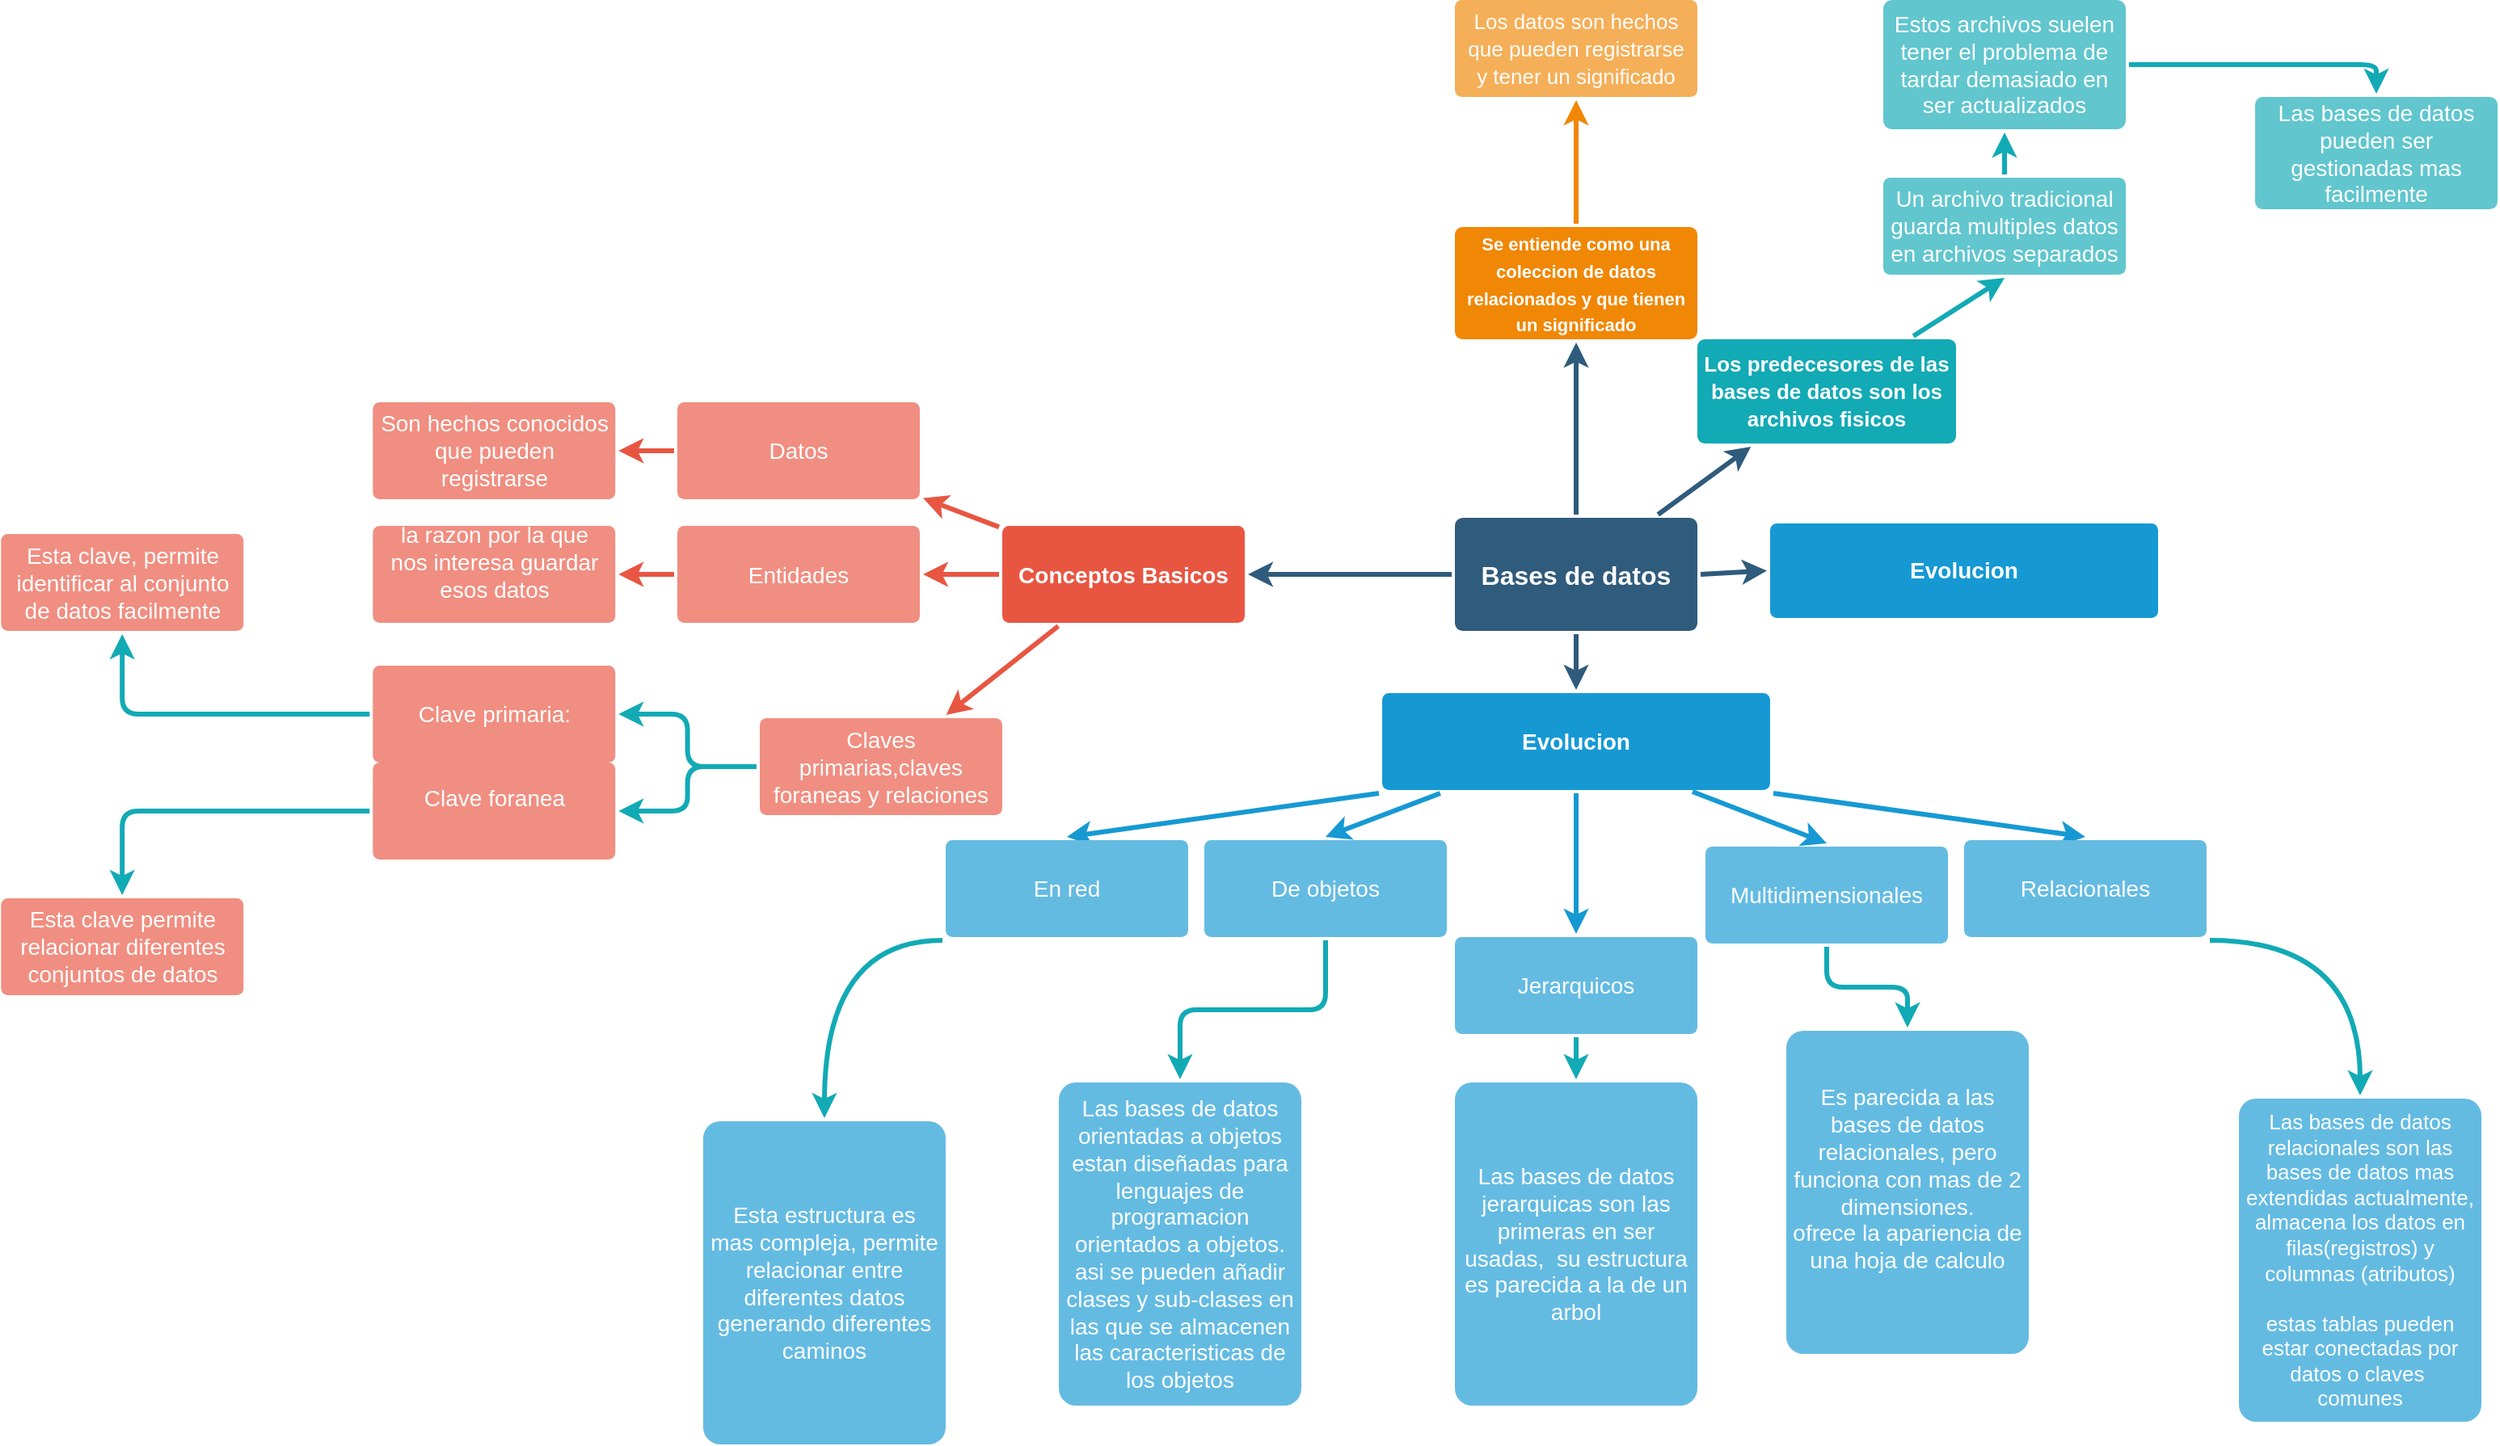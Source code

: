 <mxfile version="15.5.8" type="github">
  <diagram id="6a731a19-8d31-9384-78a2-239565b7b9f0" name="Page-1">
    <mxGraphModel dx="2919" dy="1948" grid="1" gridSize="14" guides="1" tooltips="1" connect="1" arrows="1" fold="1" page="1" pageScale="1" pageWidth="1169" pageHeight="827" background="none" math="0" shadow="0">
      <root>
        <mxCell id="0" />
        <mxCell id="1" parent="0" />
        <mxCell id="1745" value="" style="edgeStyle=none;rounded=0;jumpStyle=none;html=1;shadow=0;labelBackgroundColor=none;startArrow=none;startFill=0;endArrow=classic;endFill=1;jettySize=auto;orthogonalLoop=1;strokeColor=#2F5B7C;strokeWidth=3;fontFamily=Helvetica;fontSize=16;fontColor=#23445D;spacing=5;" parent="1" source="1749" target="1764" edge="1">
          <mxGeometry relative="1" as="geometry" />
        </mxCell>
        <mxCell id="1746" value="" style="edgeStyle=none;rounded=0;jumpStyle=none;html=1;shadow=0;labelBackgroundColor=none;startArrow=none;startFill=0;endArrow=classic;endFill=1;jettySize=auto;orthogonalLoop=1;strokeColor=#2F5B7C;strokeWidth=3;fontFamily=Helvetica;fontSize=16;fontColor=#23445D;spacing=5;" parent="1" source="1749" target="1771" edge="1">
          <mxGeometry relative="1" as="geometry" />
        </mxCell>
        <mxCell id="1747" value="" style="edgeStyle=none;rounded=0;jumpStyle=none;html=1;shadow=0;labelBackgroundColor=none;startArrow=none;startFill=0;endArrow=classic;endFill=1;jettySize=auto;orthogonalLoop=1;strokeColor=#2F5B7C;strokeWidth=3;fontFamily=Helvetica;fontSize=16;fontColor=#23445D;spacing=5;" parent="1" source="1749" target="1760" edge="1">
          <mxGeometry relative="1" as="geometry" />
        </mxCell>
        <mxCell id="1748" value="" style="edgeStyle=none;rounded=0;jumpStyle=none;html=1;shadow=0;labelBackgroundColor=none;startArrow=none;startFill=0;endArrow=classic;endFill=1;jettySize=auto;orthogonalLoop=1;strokeColor=#2F5B7C;strokeWidth=3;fontFamily=Helvetica;fontSize=16;fontColor=#23445D;spacing=5;" parent="1" source="1749" target="1753" edge="1">
          <mxGeometry relative="1" as="geometry" />
        </mxCell>
        <mxCell id="1749" value="Bases de datos" style="rounded=1;whiteSpace=wrap;html=1;shadow=0;labelBackgroundColor=none;strokeColor=none;strokeWidth=3;fillColor=#2F5B7C;fontFamily=Helvetica;fontSize=16;fontColor=#FFFFFF;align=center;fontStyle=1;spacing=5;arcSize=7;perimeterSpacing=2;" parent="1" vertex="1">
          <mxGeometry x="495" y="380.5" width="150" height="70" as="geometry" />
        </mxCell>
        <mxCell id="1750" value="" style="edgeStyle=none;rounded=1;jumpStyle=none;html=1;shadow=0;labelBackgroundColor=none;startArrow=none;startFill=0;jettySize=auto;orthogonalLoop=1;strokeColor=#E85642;strokeWidth=3;fontFamily=Helvetica;fontSize=14;fontColor=#FFFFFF;spacing=5;fontStyle=1;fillColor=#b0e3e6;" parent="1" source="1753" target="1756" edge="1">
          <mxGeometry relative="1" as="geometry" />
        </mxCell>
        <mxCell id="1751" value="" style="edgeStyle=none;rounded=1;jumpStyle=none;html=1;shadow=0;labelBackgroundColor=none;startArrow=none;startFill=0;jettySize=auto;orthogonalLoop=1;strokeColor=#E85642;strokeWidth=3;fontFamily=Helvetica;fontSize=14;fontColor=#FFFFFF;spacing=5;fontStyle=1;fillColor=#b0e3e6;" parent="1" source="1753" target="1755" edge="1">
          <mxGeometry relative="1" as="geometry" />
        </mxCell>
        <mxCell id="1752" value="" style="edgeStyle=none;rounded=1;jumpStyle=none;html=1;shadow=0;labelBackgroundColor=none;startArrow=none;startFill=0;jettySize=auto;orthogonalLoop=1;strokeColor=#E85642;strokeWidth=3;fontFamily=Helvetica;fontSize=14;fontColor=#FFFFFF;spacing=5;fontStyle=1;fillColor=#b0e3e6;" parent="1" source="1753" target="1754" edge="1">
          <mxGeometry relative="1" as="geometry" />
        </mxCell>
        <mxCell id="1753" value="&lt;div&gt;Conceptos Basicos&lt;/div&gt;" style="rounded=1;whiteSpace=wrap;html=1;shadow=0;labelBackgroundColor=none;strokeColor=none;strokeWidth=3;fillColor=#e85642;fontFamily=Helvetica;fontSize=14;fontColor=#FFFFFF;align=center;spacing=5;fontStyle=1;arcSize=7;perimeterSpacing=2;" parent="1" vertex="1">
          <mxGeometry x="215" y="385.5" width="150" height="60" as="geometry" />
        </mxCell>
        <mxCell id="L6jp1gwN16-Y71cTtxb2-1807" value="" style="edgeStyle=orthogonalEdgeStyle;rounded=1;orthogonalLoop=1;jettySize=auto;html=1;fontSize=13;strokeColor=#12AAB5;strokeWidth=3;" edge="1" parent="1" source="1754" target="L6jp1gwN16-Y71cTtxb2-1806">
          <mxGeometry relative="1" as="geometry" />
        </mxCell>
        <mxCell id="L6jp1gwN16-Y71cTtxb2-1811" value="" style="edgeStyle=orthogonalEdgeStyle;rounded=1;orthogonalLoop=1;jettySize=auto;html=1;fontSize=13;strokeColor=#12AAB5;strokeWidth=3;" edge="1" parent="1" source="1754" target="L6jp1gwN16-Y71cTtxb2-1810">
          <mxGeometry relative="1" as="geometry" />
        </mxCell>
        <mxCell id="1754" value="&lt;div&gt;Claves primarias,claves foraneas y relaciones&lt;/div&gt;" style="rounded=1;whiteSpace=wrap;html=1;shadow=0;labelBackgroundColor=none;strokeColor=none;strokeWidth=3;fillColor=#f08e81;fontFamily=Helvetica;fontSize=14;fontColor=#FFFFFF;align=center;spacing=5;fontStyle=0;arcSize=7;perimeterSpacing=2;" parent="1" vertex="1">
          <mxGeometry x="65" y="504.5" width="150" height="60" as="geometry" />
        </mxCell>
        <mxCell id="1755" value="Entidades" style="rounded=1;whiteSpace=wrap;html=1;shadow=0;labelBackgroundColor=none;strokeColor=none;strokeWidth=3;fillColor=#f08e81;fontFamily=Helvetica;fontSize=14;fontColor=#FFFFFF;align=center;spacing=5;fontStyle=0;arcSize=7;perimeterSpacing=2;" parent="1" vertex="1">
          <mxGeometry x="14" y="385.5" width="150" height="60" as="geometry" />
        </mxCell>
        <mxCell id="1756" value="Datos" style="rounded=1;whiteSpace=wrap;html=1;shadow=0;labelBackgroundColor=none;strokeColor=none;strokeWidth=3;fillColor=#f08e81;fontFamily=Helvetica;fontSize=14;fontColor=#FFFFFF;align=center;spacing=5;fontStyle=0;arcSize=7;perimeterSpacing=2;" parent="1" vertex="1">
          <mxGeometry x="14" y="309" width="150" height="60" as="geometry" />
        </mxCell>
        <mxCell id="1757" value="" style="edgeStyle=none;rounded=0;jumpStyle=none;html=1;shadow=0;labelBackgroundColor=none;startArrow=none;startFill=0;endArrow=classic;endFill=1;jettySize=auto;orthogonalLoop=1;strokeColor=#1699D3;strokeWidth=3;fontFamily=Helvetica;fontSize=14;fontColor=#FFFFFF;spacing=5;exitX=0;exitY=1;exitDx=0;exitDy=0;entryX=0.5;entryY=0;entryDx=0;entryDy=0;" parent="1" source="1760" target="1763" edge="1">
          <mxGeometry relative="1" as="geometry" />
        </mxCell>
        <mxCell id="1758" value="" style="edgeStyle=none;rounded=0;jumpStyle=none;html=1;shadow=0;labelBackgroundColor=none;startArrow=none;startFill=0;endArrow=classic;endFill=1;jettySize=auto;orthogonalLoop=1;strokeColor=#1699D3;strokeWidth=3;fontFamily=Helvetica;fontSize=14;fontColor=#FFFFFF;spacing=5;entryX=0.5;entryY=0;entryDx=0;entryDy=0;" parent="1" source="1760" target="1762" edge="1">
          <mxGeometry relative="1" as="geometry" />
        </mxCell>
        <mxCell id="1759" value="" style="edgeStyle=none;rounded=0;jumpStyle=none;html=1;shadow=0;labelBackgroundColor=none;startArrow=none;startFill=0;endArrow=classic;endFill=1;jettySize=auto;orthogonalLoop=1;strokeColor=#1699D3;strokeWidth=3;fontFamily=Helvetica;fontSize=14;fontColor=#FFFFFF;spacing=5;exitX=1;exitY=1;exitDx=0;exitDy=0;entryX=0.5;entryY=0;entryDx=0;entryDy=0;" parent="1" source="1760" target="1761" edge="1">
          <mxGeometry relative="1" as="geometry" />
        </mxCell>
        <mxCell id="1760" value="Evolucion" style="rounded=1;whiteSpace=wrap;html=1;shadow=0;labelBackgroundColor=none;strokeColor=none;strokeWidth=3;fillColor=#1699d3;fontFamily=Helvetica;fontSize=14;fontColor=#FFFFFF;align=center;spacing=5;fontStyle=1;arcSize=7;perimeterSpacing=2;" parent="1" vertex="1">
          <mxGeometry x="450" y="489" width="240" height="60" as="geometry" />
        </mxCell>
        <mxCell id="1761" value="Relacionales" style="rounded=1;whiteSpace=wrap;html=1;shadow=0;labelBackgroundColor=none;strokeColor=none;strokeWidth=3;fillColor=#64bbe2;fontFamily=Helvetica;fontSize=14;fontColor=#FFFFFF;align=center;spacing=5;arcSize=7;perimeterSpacing=2;" parent="1" vertex="1">
          <mxGeometry x="810" y="580" width="150" height="60" as="geometry" />
        </mxCell>
        <mxCell id="1762" value="De objetos" style="rounded=1;whiteSpace=wrap;html=1;shadow=0;labelBackgroundColor=none;strokeColor=none;strokeWidth=3;fillColor=#64bbe2;fontFamily=Helvetica;fontSize=14;fontColor=#FFFFFF;align=center;spacing=5;arcSize=7;perimeterSpacing=2;" parent="1" vertex="1">
          <mxGeometry x="340" y="580" width="150" height="60" as="geometry" />
        </mxCell>
        <mxCell id="1763" value="En red" style="rounded=1;whiteSpace=wrap;html=1;shadow=0;labelBackgroundColor=none;strokeColor=none;strokeWidth=3;fillColor=#64bbe2;fontFamily=Helvetica;fontSize=14;fontColor=#FFFFFF;align=center;spacing=5;arcSize=7;perimeterSpacing=2;" parent="1" vertex="1">
          <mxGeometry x="180" y="580" width="150" height="60" as="geometry" />
        </mxCell>
        <mxCell id="1764" value="&lt;font style=&quot;font-size: 11px&quot;&gt;Se entiende como una coleccion de datos relacionados y que tienen un significado&lt;/font&gt;" style="rounded=1;whiteSpace=wrap;html=1;shadow=0;labelBackgroundColor=none;strokeColor=none;strokeWidth=3;fillColor=#F08705;fontFamily=Helvetica;fontSize=14;fontColor=#FFFFFF;align=center;spacing=5;fontStyle=1;arcSize=7;perimeterSpacing=2;" parent="1" vertex="1">
          <mxGeometry x="495" y="200.5" width="150" height="69.5" as="geometry" />
        </mxCell>
        <mxCell id="1765" value="&lt;font style=&quot;font-size: 13px&quot;&gt;Los datos son hechos que pueden registrarse y tener un significado&lt;/font&gt;" style="rounded=1;whiteSpace=wrap;html=1;shadow=0;labelBackgroundColor=none;strokeColor=none;strokeWidth=3;fillColor=#f5af58;fontFamily=Helvetica;fontSize=14;fontColor=#FFFFFF;align=center;spacing=5;arcSize=7;perimeterSpacing=2;" parent="1" vertex="1">
          <mxGeometry x="495" y="60" width="150" height="60" as="geometry" />
        </mxCell>
        <mxCell id="1766" value="" style="edgeStyle=none;rounded=0;jumpStyle=none;html=1;shadow=0;labelBackgroundColor=none;startArrow=none;startFill=0;endArrow=classic;endFill=1;jettySize=auto;orthogonalLoop=1;strokeColor=#F08705;strokeWidth=3;fontFamily=Helvetica;fontSize=14;fontColor=#FFFFFF;spacing=5;" parent="1" source="1764" target="1765" edge="1">
          <mxGeometry relative="1" as="geometry" />
        </mxCell>
        <mxCell id="1771" value="&lt;font style=&quot;font-size: 13px&quot;&gt;Los predecesores de las bases de datos son los archivos fisicos&lt;/font&gt;" style="rounded=1;whiteSpace=wrap;html=1;shadow=0;labelBackgroundColor=none;strokeColor=none;strokeWidth=3;fillColor=#12aab5;fontFamily=Helvetica;fontSize=14;fontColor=#FFFFFF;align=center;spacing=5;fontStyle=1;arcSize=7;perimeterSpacing=2;" parent="1" vertex="1">
          <mxGeometry x="645" y="270" width="160" height="64.5" as="geometry" />
        </mxCell>
        <mxCell id="1774" value="Las bases de datos pueden ser gestionadas mas facilmente" style="rounded=1;whiteSpace=wrap;html=1;shadow=0;labelBackgroundColor=none;strokeColor=none;strokeWidth=3;fillColor=#61c6ce;fontFamily=Helvetica;fontSize=14;fontColor=#FFFFFF;align=center;spacing=5;fontStyle=0;arcSize=7;perimeterSpacing=2;" parent="1" vertex="1">
          <mxGeometry x="990" y="120" width="150" height="69.5" as="geometry" />
        </mxCell>
        <mxCell id="L6jp1gwN16-Y71cTtxb2-1781" style="edgeStyle=orthogonalEdgeStyle;rounded=1;orthogonalLoop=1;jettySize=auto;html=1;exitX=1;exitY=0.5;exitDx=0;exitDy=0;entryX=0.5;entryY=0;entryDx=0;entryDy=0;fontSize=13;strokeColor=#12AAB5;strokeWidth=3;" edge="1" parent="1" source="1776" target="1774">
          <mxGeometry relative="1" as="geometry">
            <Array as="points">
              <mxPoint x="1065" y="100" />
            </Array>
          </mxGeometry>
        </mxCell>
        <mxCell id="1776" value="Estos archivos suelen tener el problema de tardar demasiado en ser actualizados" style="rounded=1;whiteSpace=wrap;html=1;shadow=0;labelBackgroundColor=none;strokeColor=none;strokeWidth=3;fillColor=#61c6ce;fontFamily=Helvetica;fontSize=14;fontColor=#FFFFFF;align=center;spacing=5;fontStyle=0;arcSize=7;perimeterSpacing=2;" parent="1" vertex="1">
          <mxGeometry x="760" y="60" width="150" height="80" as="geometry" />
        </mxCell>
        <mxCell id="1777" value="" style="edgeStyle=none;rounded=1;jumpStyle=none;html=1;shadow=0;labelBackgroundColor=none;startArrow=none;startFill=0;jettySize=auto;orthogonalLoop=1;strokeColor=#12AAB5;strokeWidth=3;fontFamily=Helvetica;fontSize=14;fontColor=#FFFFFF;spacing=5;fontStyle=1;fillColor=#b0e3e6;exitX=0.5;exitY=0;exitDx=0;exitDy=0;" parent="1" source="1778" target="1776" edge="1">
          <mxGeometry relative="1" as="geometry" />
        </mxCell>
        <mxCell id="1778" value="Un archivo tradicional guarda multiples datos en archivos separados" style="rounded=1;whiteSpace=wrap;html=1;shadow=0;labelBackgroundColor=none;strokeColor=none;strokeWidth=3;fillColor=#61c6ce;fontFamily=Helvetica;fontSize=14;fontColor=#FFFFFF;align=center;spacing=5;fontStyle=0;arcSize=7;perimeterSpacing=2;" parent="1" vertex="1">
          <mxGeometry x="760" y="170" width="150" height="60" as="geometry" />
        </mxCell>
        <mxCell id="1779" value="" style="edgeStyle=none;rounded=1;jumpStyle=none;html=1;shadow=0;labelBackgroundColor=none;startArrow=none;startFill=0;jettySize=auto;orthogonalLoop=1;strokeColor=#12AAB5;strokeWidth=3;fontFamily=Helvetica;fontSize=14;fontColor=#FFFFFF;spacing=5;fontStyle=1;fillColor=#b0e3e6;entryX=0.5;entryY=1;entryDx=0;entryDy=0;" parent="1" source="1771" target="1778" edge="1">
          <mxGeometry relative="1" as="geometry" />
        </mxCell>
        <mxCell id="L6jp1gwN16-Y71cTtxb2-1782" value="" style="edgeStyle=none;rounded=0;jumpStyle=none;html=1;shadow=0;labelBackgroundColor=none;startArrow=none;startFill=0;endArrow=classic;endFill=1;jettySize=auto;orthogonalLoop=1;strokeColor=#1699D3;strokeWidth=3;fontFamily=Helvetica;fontSize=14;fontColor=#FFFFFF;spacing=5;exitX=0.795;exitY=0.984;exitDx=0;exitDy=0;exitPerimeter=0;entryX=0.5;entryY=0;entryDx=0;entryDy=0;" edge="1" parent="1" target="L6jp1gwN16-Y71cTtxb2-1783" source="1760">
          <mxGeometry relative="1" as="geometry">
            <mxPoint x="631" y="513" as="sourcePoint" />
          </mxGeometry>
        </mxCell>
        <mxCell id="L6jp1gwN16-Y71cTtxb2-1783" value="Multidimensionales" style="rounded=1;whiteSpace=wrap;html=1;shadow=0;labelBackgroundColor=none;strokeColor=none;strokeWidth=3;fillColor=#64bbe2;fontFamily=Helvetica;fontSize=14;fontColor=#FFFFFF;align=center;spacing=5;arcSize=7;perimeterSpacing=2;" vertex="1" parent="1">
          <mxGeometry x="650" y="584" width="150" height="60" as="geometry" />
        </mxCell>
        <mxCell id="L6jp1gwN16-Y71cTtxb2-1784" value="" style="edgeStyle=none;rounded=0;jumpStyle=none;html=1;shadow=0;labelBackgroundColor=none;startArrow=none;startFill=0;endArrow=classic;endFill=1;jettySize=auto;orthogonalLoop=1;strokeColor=#1699D3;strokeWidth=3;fontFamily=Helvetica;fontSize=14;fontColor=#FFFFFF;spacing=5;" edge="1" parent="1" target="L6jp1gwN16-Y71cTtxb2-1785" source="1760">
          <mxGeometry relative="1" as="geometry">
            <mxPoint x="590" y="562" as="sourcePoint" />
          </mxGeometry>
        </mxCell>
        <mxCell id="L6jp1gwN16-Y71cTtxb2-1788" value="" style="edgeStyle=orthogonalEdgeStyle;rounded=1;orthogonalLoop=1;jettySize=auto;html=1;fontSize=13;strokeColor=#12AAB5;strokeWidth=3;" edge="1" parent="1" source="L6jp1gwN16-Y71cTtxb2-1785" target="L6jp1gwN16-Y71cTtxb2-1786">
          <mxGeometry relative="1" as="geometry" />
        </mxCell>
        <mxCell id="L6jp1gwN16-Y71cTtxb2-1785" value="Jerarquicos" style="rounded=1;whiteSpace=wrap;html=1;shadow=0;labelBackgroundColor=none;strokeColor=none;strokeWidth=3;fillColor=#64bbe2;fontFamily=Helvetica;fontSize=14;fontColor=#FFFFFF;align=center;spacing=5;arcSize=7;perimeterSpacing=2;" vertex="1" parent="1">
          <mxGeometry x="495" y="640" width="150" height="60" as="geometry" />
        </mxCell>
        <mxCell id="L6jp1gwN16-Y71cTtxb2-1786" value="Las bases de datos jerarquicas son las primeras en ser usadas,&amp;nbsp; su estructura es parecida a la de un arbol" style="rounded=1;whiteSpace=wrap;html=1;shadow=0;labelBackgroundColor=none;strokeColor=none;strokeWidth=3;fillColor=#64bbe2;fontFamily=Helvetica;fontSize=14;fontColor=#FFFFFF;align=center;spacing=5;arcSize=7;perimeterSpacing=2;" vertex="1" parent="1">
          <mxGeometry x="495" y="730" width="150" height="200" as="geometry" />
        </mxCell>
        <mxCell id="L6jp1gwN16-Y71cTtxb2-1789" value="" style="edgeStyle=orthogonalEdgeStyle;orthogonalLoop=1;jettySize=auto;html=1;fontSize=13;strokeColor=#12AAB5;strokeWidth=3;exitX=0;exitY=1;exitDx=0;exitDy=0;curved=1;" edge="1" parent="1" target="L6jp1gwN16-Y71cTtxb2-1790" source="1763">
          <mxGeometry relative="1" as="geometry">
            <mxPoint x="105" y="706" as="sourcePoint" />
            <Array as="points">
              <mxPoint x="105" y="642" />
            </Array>
          </mxGeometry>
        </mxCell>
        <mxCell id="L6jp1gwN16-Y71cTtxb2-1790" value="Esta estructura es mas compleja, permite relacionar entre diferentes datos generando diferentes caminos" style="rounded=1;whiteSpace=wrap;html=1;shadow=0;labelBackgroundColor=none;strokeColor=none;strokeWidth=3;fillColor=#64bbe2;fontFamily=Helvetica;fontSize=14;fontColor=#FFFFFF;align=center;spacing=5;arcSize=7;perimeterSpacing=2;" vertex="1" parent="1">
          <mxGeometry x="30" y="754" width="150" height="200" as="geometry" />
        </mxCell>
        <mxCell id="L6jp1gwN16-Y71cTtxb2-1791" value="" style="edgeStyle=orthogonalEdgeStyle;orthogonalLoop=1;jettySize=auto;html=1;fontSize=13;strokeColor=#12AAB5;strokeWidth=3;exitX=1;exitY=1;exitDx=0;exitDy=0;curved=1;" edge="1" parent="1" target="L6jp1gwN16-Y71cTtxb2-1792" source="1761">
          <mxGeometry relative="1" as="geometry">
            <mxPoint x="815" y="690" as="sourcePoint" />
          </mxGeometry>
        </mxCell>
        <mxCell id="L6jp1gwN16-Y71cTtxb2-1792" value="&lt;div style=&quot;font-size: 13px&quot;&gt;&lt;font style=&quot;font-size: 13px&quot;&gt;Las bases de datos relacionales son las bases de datos mas extendidas actualmente, almacena los datos en filas(registros) y columnas (atributos)&lt;/font&gt;&lt;/div&gt;&lt;div style=&quot;font-size: 13px&quot;&gt;&lt;font style=&quot;font-size: 13px&quot;&gt;&lt;br&gt;&lt;/font&gt;&lt;/div&gt;&lt;div style=&quot;font-size: 13px&quot;&gt;&lt;font style=&quot;font-size: 13px&quot;&gt;estas tablas pueden estar conectadas por datos o claves&amp;nbsp; comunes&lt;/font&gt;&lt;br&gt;&lt;/div&gt;" style="rounded=1;whiteSpace=wrap;html=1;shadow=0;labelBackgroundColor=none;strokeColor=none;strokeWidth=3;fillColor=#64bbe2;fontFamily=Helvetica;fontSize=14;fontColor=#FFFFFF;align=center;spacing=5;arcSize=7;perimeterSpacing=2;" vertex="1" parent="1">
          <mxGeometry x="980" y="740" width="150" height="200" as="geometry" />
        </mxCell>
        <mxCell id="L6jp1gwN16-Y71cTtxb2-1793" style="edgeStyle=orthogonalEdgeStyle;curved=1;orthogonalLoop=1;jettySize=auto;html=1;entryX=1;entryY=1;entryDx=0;entryDy=0;fontSize=13;strokeColor=#12AAB5;strokeWidth=3;" edge="1" parent="1" target="1761">
          <mxGeometry relative="1" as="geometry">
            <mxPoint x="962" y="642" as="sourcePoint" />
          </mxGeometry>
        </mxCell>
        <mxCell id="L6jp1gwN16-Y71cTtxb2-1794" value="" style="edgeStyle=orthogonalEdgeStyle;rounded=1;orthogonalLoop=1;jettySize=auto;html=1;fontSize=13;strokeColor=#12AAB5;strokeWidth=3;exitX=0.5;exitY=1;exitDx=0;exitDy=0;" edge="1" parent="1" target="L6jp1gwN16-Y71cTtxb2-1795" source="L6jp1gwN16-Y71cTtxb2-1783">
          <mxGeometry relative="1" as="geometry">
            <mxPoint x="750" y="650" as="sourcePoint" />
          </mxGeometry>
        </mxCell>
        <mxCell id="L6jp1gwN16-Y71cTtxb2-1795" value="&lt;div&gt;Es parecida a las bases de datos relacionales, pero funciona con mas de 2 dimensiones. &lt;br&gt;&lt;/div&gt;&lt;div&gt;ofrece la apariencia de una hoja de calculo&lt;/div&gt;&lt;div&gt;&lt;br&gt;&lt;/div&gt;" style="rounded=1;whiteSpace=wrap;html=1;shadow=0;labelBackgroundColor=none;strokeColor=none;strokeWidth=3;fillColor=#64bbe2;fontFamily=Helvetica;fontSize=14;fontColor=#FFFFFF;align=center;spacing=5;arcSize=7;perimeterSpacing=2;" vertex="1" parent="1">
          <mxGeometry x="700" y="698" width="150" height="200" as="geometry" />
        </mxCell>
        <mxCell id="L6jp1gwN16-Y71cTtxb2-1796" value="" style="edgeStyle=orthogonalEdgeStyle;rounded=1;orthogonalLoop=1;jettySize=auto;html=1;fontSize=13;strokeColor=#12AAB5;strokeWidth=3;exitX=0.5;exitY=1;exitDx=0;exitDy=0;" edge="1" parent="1" target="L6jp1gwN16-Y71cTtxb2-1797" source="1762">
          <mxGeometry relative="1" as="geometry">
            <mxPoint x="390" y="660" as="sourcePoint" />
          </mxGeometry>
        </mxCell>
        <mxCell id="L6jp1gwN16-Y71cTtxb2-1797" value="Las bases de datos orientadas a objetos estan diseñadas para lenguajes de programacion orientados a objetos. asi se pueden añadir clases y sub-clases en las que se almacenen las caracteristicas de los objetos" style="rounded=1;whiteSpace=wrap;html=1;shadow=0;labelBackgroundColor=none;strokeColor=none;strokeWidth=3;fillColor=#64bbe2;fontFamily=Helvetica;fontSize=14;fontColor=#FFFFFF;align=center;spacing=5;arcSize=7;perimeterSpacing=2;" vertex="1" parent="1">
          <mxGeometry x="250" y="730" width="150" height="200" as="geometry" />
        </mxCell>
        <mxCell id="L6jp1gwN16-Y71cTtxb2-1800" value="" style="edgeStyle=none;rounded=1;jumpStyle=none;html=1;shadow=0;labelBackgroundColor=none;startArrow=none;startFill=0;jettySize=auto;orthogonalLoop=1;strokeColor=#E85642;strokeWidth=3;fontFamily=Helvetica;fontSize=14;fontColor=#FFFFFF;spacing=5;fontStyle=1;fillColor=#b0e3e6;exitX=0;exitY=0.5;exitDx=0;exitDy=0;" edge="1" parent="1" target="L6jp1gwN16-Y71cTtxb2-1801" source="1756">
          <mxGeometry relative="1" as="geometry">
            <mxPoint x="253.359" y="299" as="sourcePoint" />
          </mxGeometry>
        </mxCell>
        <mxCell id="L6jp1gwN16-Y71cTtxb2-1801" value="&lt;div&gt;Son hechos conocidos que pueden registrarse&lt;/div&gt;" style="rounded=1;whiteSpace=wrap;html=1;shadow=0;labelBackgroundColor=none;strokeColor=none;strokeWidth=3;fillColor=#f08e81;fontFamily=Helvetica;fontSize=14;fontColor=#FFFFFF;align=center;spacing=5;fontStyle=0;arcSize=7;perimeterSpacing=2;" vertex="1" parent="1">
          <mxGeometry x="-174.36" y="309" width="150" height="60" as="geometry" />
        </mxCell>
        <mxCell id="L6jp1gwN16-Y71cTtxb2-1802" value="" style="edgeStyle=none;rounded=1;jumpStyle=none;html=1;shadow=0;labelBackgroundColor=none;startArrow=none;startFill=0;jettySize=auto;orthogonalLoop=1;strokeColor=#E85642;strokeWidth=3;fontFamily=Helvetica;fontSize=14;fontColor=#FFFFFF;spacing=5;fontStyle=1;fillColor=#b0e3e6;exitX=0;exitY=0.5;exitDx=0;exitDy=0;" edge="1" parent="1" target="L6jp1gwN16-Y71cTtxb2-1803" source="1755">
          <mxGeometry relative="1" as="geometry">
            <mxPoint x="13.999" y="514.5" as="sourcePoint" />
          </mxGeometry>
        </mxCell>
        <mxCell id="L6jp1gwN16-Y71cTtxb2-1803" value="&lt;div&gt;la razon por la que nos interesa guardar esos datos&lt;/div&gt;&lt;div&gt;&lt;br&gt;&lt;/div&gt;" style="rounded=1;whiteSpace=wrap;html=1;shadow=0;labelBackgroundColor=none;strokeColor=none;strokeWidth=3;fillColor=#f08e81;fontFamily=Helvetica;fontSize=14;fontColor=#FFFFFF;align=center;spacing=5;fontStyle=0;arcSize=7;perimeterSpacing=2;" vertex="1" parent="1">
          <mxGeometry x="-174.36" y="385.5" width="150" height="60" as="geometry" />
        </mxCell>
        <mxCell id="L6jp1gwN16-Y71cTtxb2-1809" value="" style="edgeStyle=orthogonalEdgeStyle;rounded=1;orthogonalLoop=1;jettySize=auto;html=1;fontSize=13;strokeColor=#12AAB5;strokeWidth=3;" edge="1" parent="1" source="L6jp1gwN16-Y71cTtxb2-1806" target="L6jp1gwN16-Y71cTtxb2-1808">
          <mxGeometry relative="1" as="geometry" />
        </mxCell>
        <mxCell id="L6jp1gwN16-Y71cTtxb2-1806" value="Clave primaria: " style="rounded=1;whiteSpace=wrap;html=1;shadow=0;labelBackgroundColor=none;strokeColor=none;strokeWidth=3;fillColor=#f08e81;fontFamily=Helvetica;fontSize=14;fontColor=#FFFFFF;align=center;spacing=5;fontStyle=0;arcSize=7;perimeterSpacing=2;" vertex="1" parent="1">
          <mxGeometry x="-174.36" y="472" width="150" height="60" as="geometry" />
        </mxCell>
        <mxCell id="L6jp1gwN16-Y71cTtxb2-1808" value="&lt;div&gt;Esta clave, permite identificar al conjunto de datos facilmente&lt;/div&gt;" style="rounded=1;whiteSpace=wrap;html=1;shadow=0;labelBackgroundColor=none;strokeColor=none;strokeWidth=3;fillColor=#f08e81;fontFamily=Helvetica;fontSize=14;fontColor=#FFFFFF;align=center;spacing=5;fontStyle=0;arcSize=7;perimeterSpacing=2;" vertex="1" parent="1">
          <mxGeometry x="-404.36" y="390.5" width="150" height="60" as="geometry" />
        </mxCell>
        <mxCell id="L6jp1gwN16-Y71cTtxb2-1813" value="" style="edgeStyle=orthogonalEdgeStyle;rounded=1;orthogonalLoop=1;jettySize=auto;html=1;fontSize=13;strokeColor=#12AAB5;strokeWidth=3;" edge="1" parent="1" source="L6jp1gwN16-Y71cTtxb2-1810" target="L6jp1gwN16-Y71cTtxb2-1812">
          <mxGeometry relative="1" as="geometry" />
        </mxCell>
        <mxCell id="L6jp1gwN16-Y71cTtxb2-1810" value="&lt;div&gt;Clave foranea&lt;/div&gt;&lt;div&gt;&lt;br&gt;&lt;/div&gt;" style="rounded=1;whiteSpace=wrap;html=1;shadow=0;labelBackgroundColor=none;strokeColor=none;strokeWidth=3;fillColor=#f08e81;fontFamily=Helvetica;fontSize=14;fontColor=#FFFFFF;align=center;spacing=5;fontStyle=0;arcSize=7;perimeterSpacing=2;" vertex="1" parent="1">
          <mxGeometry x="-174.36" y="532" width="150" height="60" as="geometry" />
        </mxCell>
        <mxCell id="L6jp1gwN16-Y71cTtxb2-1812" value="&lt;div&gt;Esta clave permite relacionar diferentes conjuntos de datos&lt;/div&gt;" style="rounded=1;whiteSpace=wrap;html=1;shadow=0;labelBackgroundColor=none;strokeColor=none;strokeWidth=3;fillColor=#f08e81;fontFamily=Helvetica;fontSize=14;fontColor=#FFFFFF;align=center;spacing=5;fontStyle=0;arcSize=7;perimeterSpacing=2;" vertex="1" parent="1">
          <mxGeometry x="-404.36" y="616" width="150" height="60" as="geometry" />
        </mxCell>
        <mxCell id="L6jp1gwN16-Y71cTtxb2-1815" value="" style="edgeStyle=none;rounded=0;jumpStyle=none;html=1;shadow=0;labelBackgroundColor=none;startArrow=none;startFill=0;endArrow=classic;endFill=1;jettySize=auto;orthogonalLoop=1;strokeColor=#2F5B7C;strokeWidth=3;fontFamily=Helvetica;fontSize=16;fontColor=#23445D;spacing=5;entryX=0;entryY=0.5;entryDx=0;entryDy=0;exitX=1;exitY=0.5;exitDx=0;exitDy=0;" edge="1" parent="1" target="L6jp1gwN16-Y71cTtxb2-1816" source="1749">
          <mxGeometry relative="1" as="geometry">
            <mxPoint x="820" y="354" as="sourcePoint" />
          </mxGeometry>
        </mxCell>
        <mxCell id="L6jp1gwN16-Y71cTtxb2-1816" value="Evolucion" style="rounded=1;whiteSpace=wrap;html=1;shadow=0;labelBackgroundColor=none;strokeColor=none;strokeWidth=3;fillColor=#1699d3;fontFamily=Helvetica;fontSize=14;fontColor=#FFFFFF;align=center;spacing=5;fontStyle=1;arcSize=7;perimeterSpacing=2;" vertex="1" parent="1">
          <mxGeometry x="690" y="384" width="240" height="58.5" as="geometry" />
        </mxCell>
      </root>
    </mxGraphModel>
  </diagram>
</mxfile>
